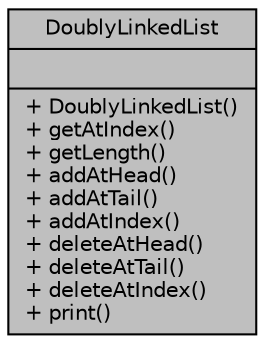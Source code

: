 digraph "DoublyLinkedList"
{
 // LATEX_PDF_SIZE
  edge [fontname="Helvetica",fontsize="10",labelfontname="Helvetica",labelfontsize="10"];
  node [fontname="Helvetica",fontsize="10",shape=record];
  Node1 [label="{DoublyLinkedList\n||+ DoublyLinkedList()\l+ getAtIndex()\l+ getLength()\l+ addAtHead()\l+ addAtTail()\l+ addAtIndex()\l+ deleteAtHead()\l+ deleteAtTail()\l+ deleteAtIndex()\l+ print()\l}",height=0.2,width=0.4,color="black", fillcolor="grey75", style="filled", fontcolor="black",tooltip="This class describes a doubly linked list."];
}
